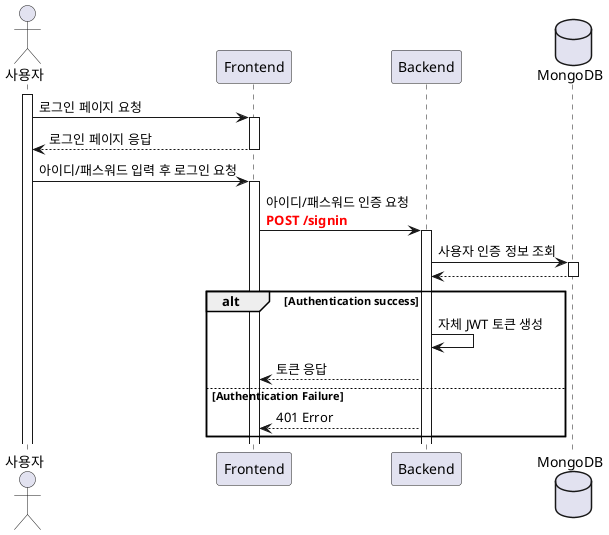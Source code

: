 @startuml
Actor 사용자
participant Frontend
participant Backend
database MongoDB
activate 사용자
사용자 -> Frontend : 로그인 페이지 요청
activate Frontend
Frontend --> 사용자 : 로그인 페이지 응답
deactivate Frontend
사용자 -> Frontend : 아이디/패스워드 입력 후 로그인 요청
activate Frontend
Frontend -> Backend : 아이디/패스워드 인증 요청\n<font color=red><b>POST /signin
activate Backend
Backend -> MongoDB : 사용자 인증 정보 조회
activate MongoDB
MongoDB --> Backend
deactivate MongoDB
alt Authentication success
    Backend -> Backend : 자체 JWT 토큰 생성
    Backend --> Frontend : 토큰 응답
else Authentication Failure
    Backend --> Frontend : 401 Error
end
@enduml